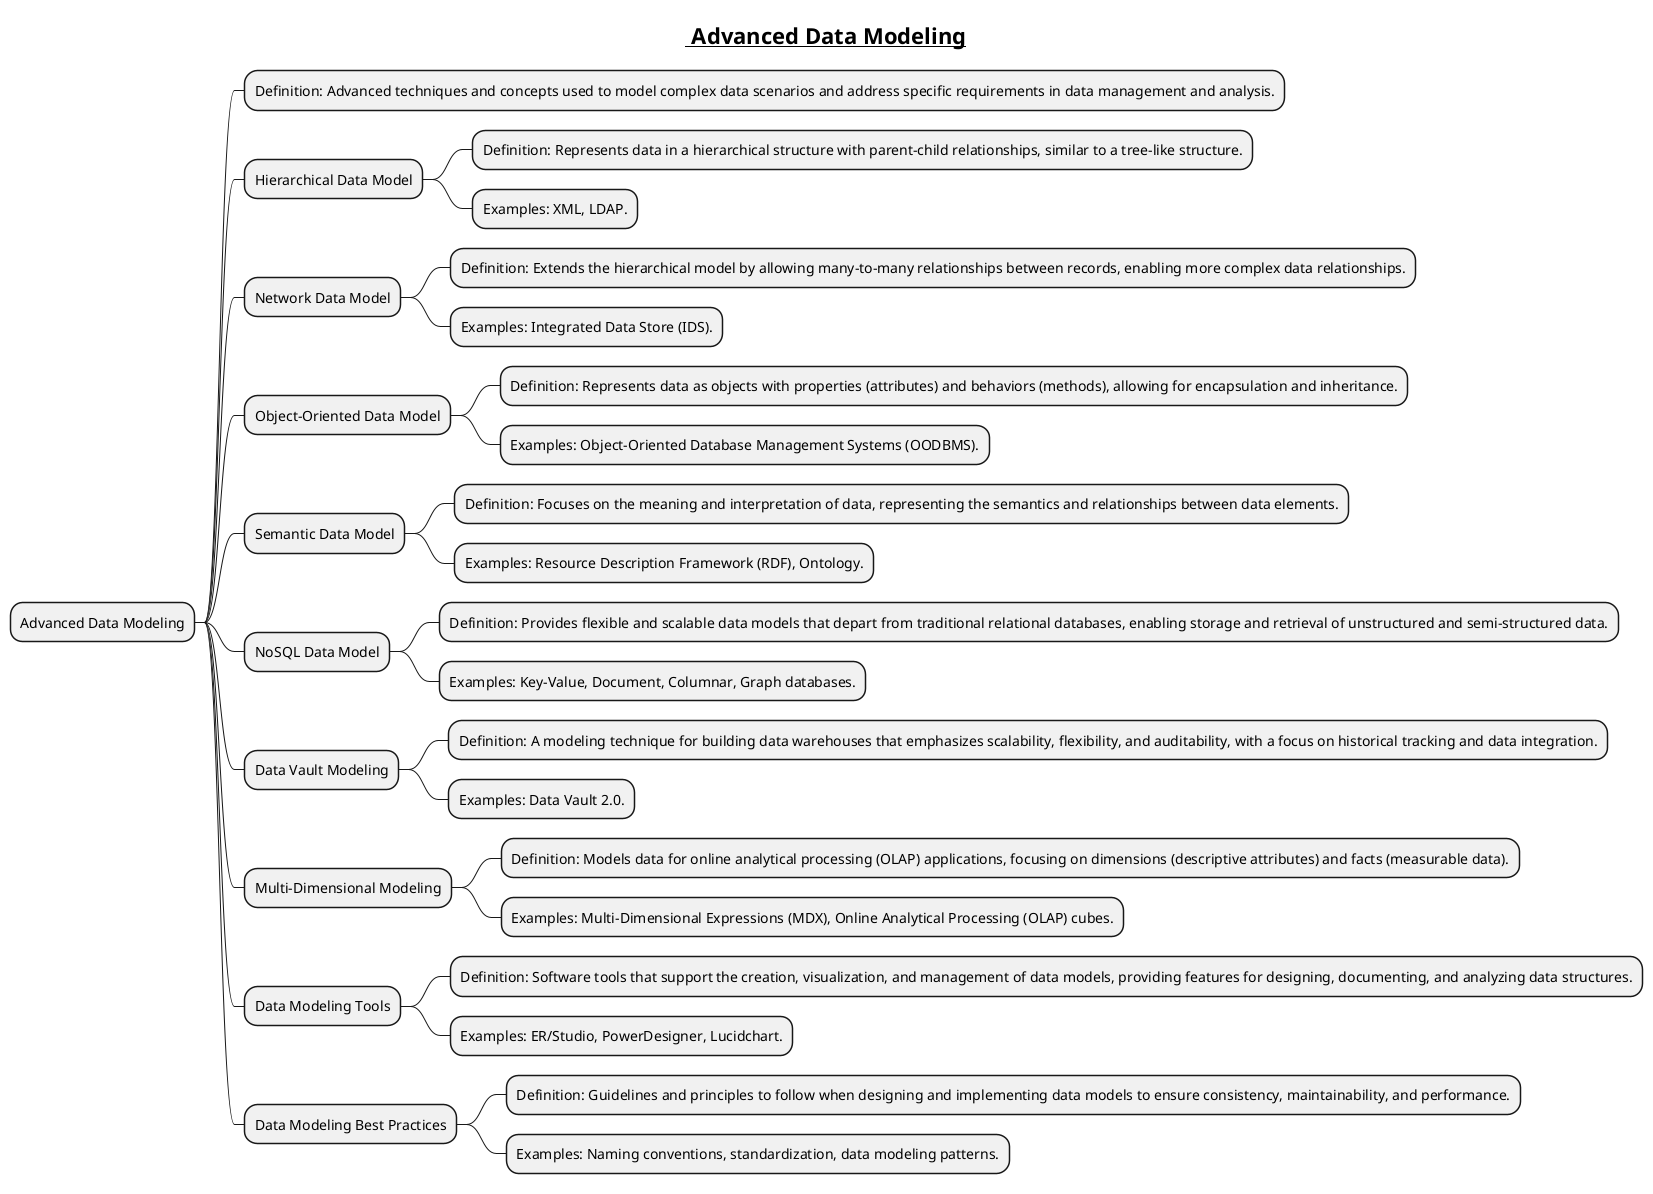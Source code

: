@startmindmap
title =__ Advanced Data Modeling__
* Advanced Data Modeling
** Definition: Advanced techniques and concepts used to model complex data scenarios and address specific requirements in data management and analysis.
** Hierarchical Data Model
*** Definition: Represents data in a hierarchical structure with parent-child relationships, similar to a tree-like structure.
*** Examples: XML, LDAP.
** Network Data Model
*** Definition: Extends the hierarchical model by allowing many-to-many relationships between records, enabling more complex data relationships.
*** Examples: Integrated Data Store (IDS).
** Object-Oriented Data Model
*** Definition: Represents data as objects with properties (attributes) and behaviors (methods), allowing for encapsulation and inheritance.
*** Examples: Object-Oriented Database Management Systems (OODBMS).
** Semantic Data Model
*** Definition: Focuses on the meaning and interpretation of data, representing the semantics and relationships between data elements.
*** Examples: Resource Description Framework (RDF), Ontology.
** NoSQL Data Model
*** Definition: Provides flexible and scalable data models that depart from traditional relational databases, enabling storage and retrieval of unstructured and semi-structured data.
*** Examples: Key-Value, Document, Columnar, Graph databases.
** Data Vault Modeling
*** Definition: A modeling technique for building data warehouses that emphasizes scalability, flexibility, and auditability, with a focus on historical tracking and data integration.
*** Examples: Data Vault 2.0.
** Multi-Dimensional Modeling
*** Definition: Models data for online analytical processing (OLAP) applications, focusing on dimensions (descriptive attributes) and facts (measurable data).
*** Examples: Multi-Dimensional Expressions (MDX), Online Analytical Processing (OLAP) cubes.
** Data Modeling Tools
*** Definition: Software tools that support the creation, visualization, and management of data models, providing features for designing, documenting, and analyzing data structures.
*** Examples: ER/Studio, PowerDesigner, Lucidchart.
** Data Modeling Best Practices
*** Definition: Guidelines and principles to follow when designing and implementing data models to ensure consistency, maintainability, and performance.
*** Examples: Naming conventions, standardization, data modeling patterns.
@endmindmap
